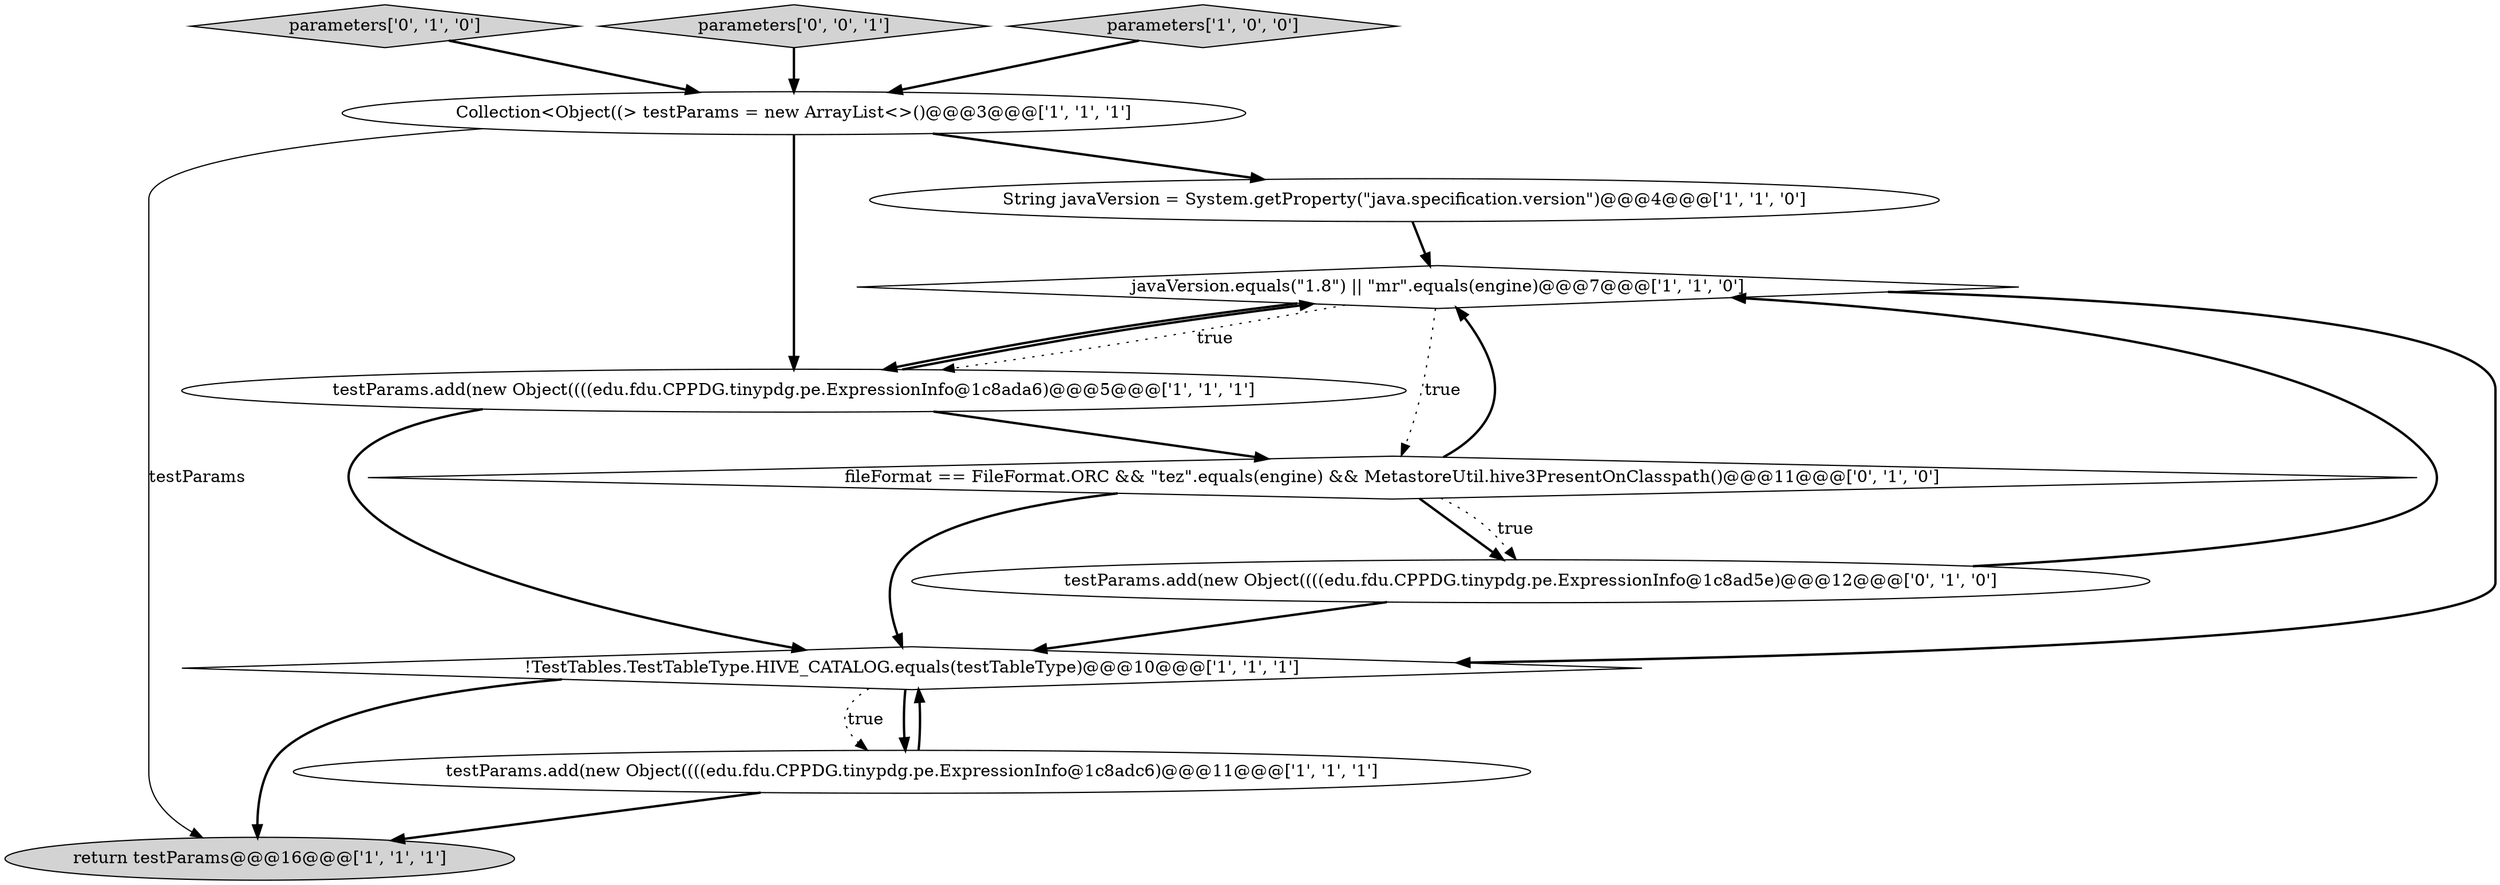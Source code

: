 digraph {
9 [style = filled, label = "parameters['0', '1', '0']", fillcolor = lightgray, shape = diamond image = "AAA0AAABBB2BBB"];
1 [style = filled, label = "Collection<Object((> testParams = new ArrayList<>()@@@3@@@['1', '1', '1']", fillcolor = white, shape = ellipse image = "AAA0AAABBB1BBB"];
0 [style = filled, label = "String javaVersion = System.getProperty(\"java.specification.version\")@@@4@@@['1', '1', '0']", fillcolor = white, shape = ellipse image = "AAA0AAABBB1BBB"];
5 [style = filled, label = "testParams.add(new Object((((edu.fdu.CPPDG.tinypdg.pe.ExpressionInfo@1c8ada6)@@@5@@@['1', '1', '1']", fillcolor = white, shape = ellipse image = "AAA0AAABBB1BBB"];
7 [style = filled, label = "!TestTables.TestTableType.HIVE_CATALOG.equals(testTableType)@@@10@@@['1', '1', '1']", fillcolor = white, shape = diamond image = "AAA0AAABBB1BBB"];
10 [style = filled, label = "fileFormat == FileFormat.ORC && \"tez\".equals(engine) && MetastoreUtil.hive3PresentOnClasspath()@@@11@@@['0', '1', '0']", fillcolor = white, shape = diamond image = "AAA1AAABBB2BBB"];
3 [style = filled, label = "return testParams@@@16@@@['1', '1', '1']", fillcolor = lightgray, shape = ellipse image = "AAA0AAABBB1BBB"];
8 [style = filled, label = "testParams.add(new Object((((edu.fdu.CPPDG.tinypdg.pe.ExpressionInfo@1c8ad5e)@@@12@@@['0', '1', '0']", fillcolor = white, shape = ellipse image = "AAA1AAABBB2BBB"];
11 [style = filled, label = "parameters['0', '0', '1']", fillcolor = lightgray, shape = diamond image = "AAA0AAABBB3BBB"];
4 [style = filled, label = "testParams.add(new Object((((edu.fdu.CPPDG.tinypdg.pe.ExpressionInfo@1c8adc6)@@@11@@@['1', '1', '1']", fillcolor = white, shape = ellipse image = "AAA0AAABBB1BBB"];
2 [style = filled, label = "javaVersion.equals(\"1.8\") || \"mr\".equals(engine)@@@7@@@['1', '1', '0']", fillcolor = white, shape = diamond image = "AAA0AAABBB1BBB"];
6 [style = filled, label = "parameters['1', '0', '0']", fillcolor = lightgray, shape = diamond image = "AAA0AAABBB1BBB"];
5->2 [style = bold, label=""];
1->3 [style = solid, label="testParams"];
7->4 [style = dotted, label="true"];
4->7 [style = bold, label=""];
10->2 [style = bold, label=""];
2->7 [style = bold, label=""];
2->5 [style = bold, label=""];
2->5 [style = dotted, label="true"];
10->8 [style = bold, label=""];
11->1 [style = bold, label=""];
5->10 [style = bold, label=""];
2->10 [style = dotted, label="true"];
7->3 [style = bold, label=""];
10->7 [style = bold, label=""];
8->2 [style = bold, label=""];
7->4 [style = bold, label=""];
10->8 [style = dotted, label="true"];
8->7 [style = bold, label=""];
0->2 [style = bold, label=""];
9->1 [style = bold, label=""];
4->3 [style = bold, label=""];
6->1 [style = bold, label=""];
5->7 [style = bold, label=""];
1->0 [style = bold, label=""];
1->5 [style = bold, label=""];
}
